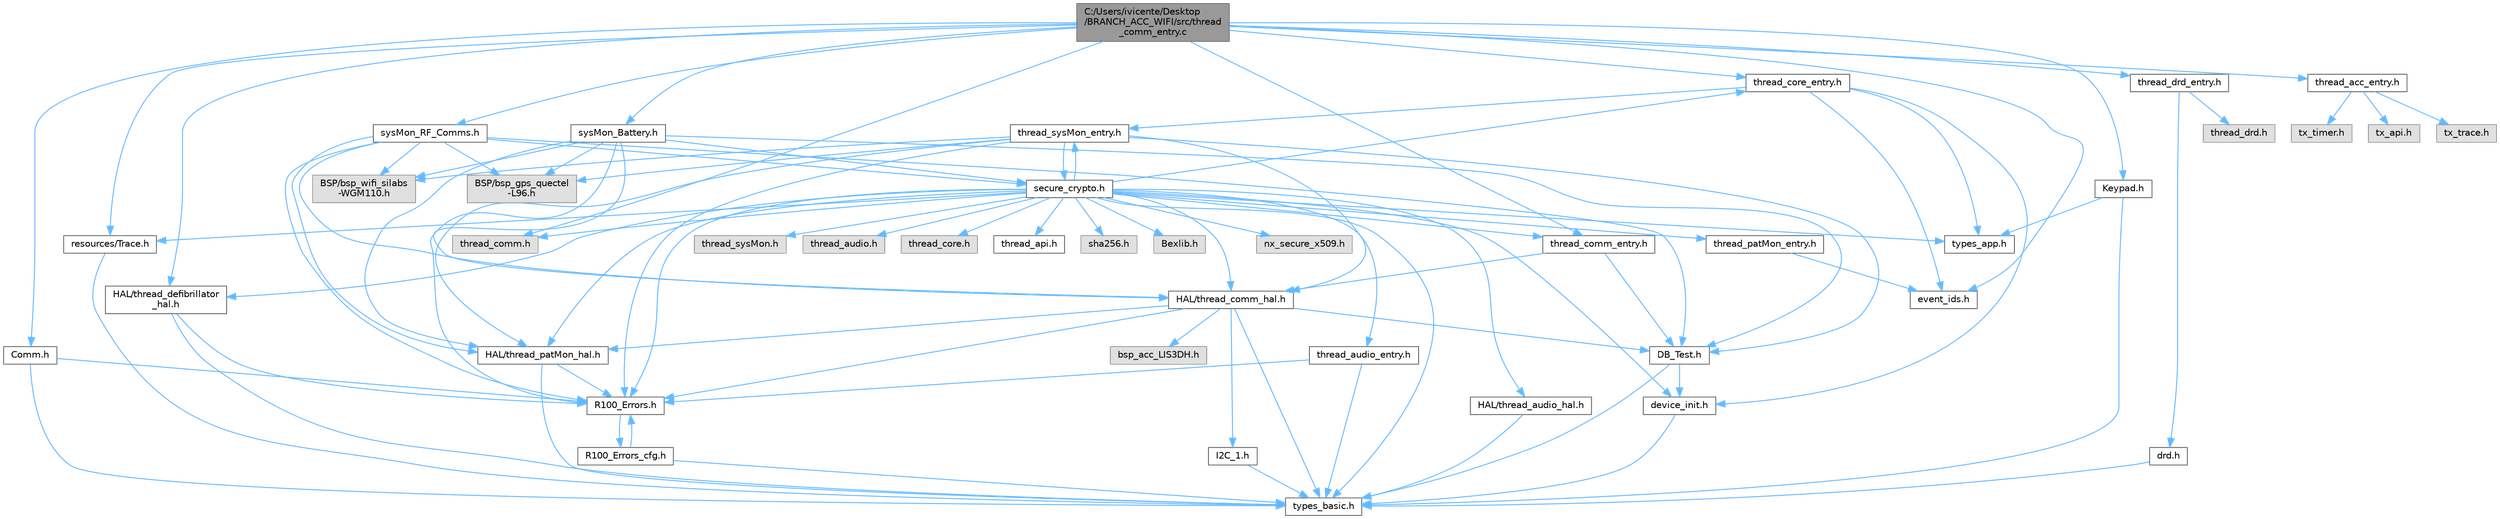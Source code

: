 digraph "C:/Users/ivicente/Desktop/BRANCH_ACC_WIFI/src/thread_comm_entry.c"
{
 // LATEX_PDF_SIZE
  bgcolor="transparent";
  edge [fontname=Helvetica,fontsize=10,labelfontname=Helvetica,labelfontsize=10];
  node [fontname=Helvetica,fontsize=10,shape=box,height=0.2,width=0.4];
  Node1 [id="Node000001",label="C:/Users/ivicente/Desktop\l/BRANCH_ACC_WIFI/src/thread\l_comm_entry.c",height=0.2,width=0.4,color="gray40", fillcolor="grey60", style="filled", fontcolor="black",tooltip="Comm Thread."];
  Node1 -> Node2 [id="edge94_Node000001_Node000002",color="steelblue1",style="solid",tooltip=" "];
  Node2 [id="Node000002",label="thread_comm.h",height=0.2,width=0.4,color="grey60", fillcolor="#E0E0E0", style="filled",tooltip=" "];
  Node1 -> Node3 [id="edge95_Node000001_Node000003",color="steelblue1",style="solid",tooltip=" "];
  Node3 [id="Node000003",label="HAL/thread_defibrillator\l_hal.h",height=0.2,width=0.4,color="grey40", fillcolor="white", style="filled",URL="$a00203.html",tooltip="Header with functions related to the defibrillator BSP service."];
  Node3 -> Node4 [id="edge96_Node000003_Node000004",color="steelblue1",style="solid",tooltip=" "];
  Node4 [id="Node000004",label="types_basic.h",height=0.2,width=0.4,color="grey40", fillcolor="white", style="filled",URL="$a00137.html",tooltip="Basic Types' definition."];
  Node3 -> Node5 [id="edge97_Node000003_Node000005",color="steelblue1",style="solid",tooltip=" "];
  Node5 [id="Node000005",label="R100_Errors.h",height=0.2,width=0.4,color="grey40", fillcolor="white", style="filled",URL="$a00038.html",tooltip=" "];
  Node5 -> Node6 [id="edge98_Node000005_Node000006",color="steelblue1",style="solid",tooltip=" "];
  Node6 [id="Node000006",label="R100_Errors_cfg.h",height=0.2,width=0.4,color="grey40", fillcolor="white", style="filled",URL="$a00044.html",tooltip=" "];
  Node6 -> Node5 [id="edge99_Node000006_Node000005",color="steelblue1",style="solid",tooltip=" "];
  Node6 -> Node4 [id="edge100_Node000006_Node000004",color="steelblue1",style="solid",tooltip=" "];
  Node1 -> Node7 [id="edge101_Node000001_Node000007",color="steelblue1",style="solid",tooltip=" "];
  Node7 [id="Node000007",label="thread_core_entry.h",height=0.2,width=0.4,color="grey40", fillcolor="white", style="filled",URL="$a00089.html",tooltip="Header with functions related to the core service."];
  Node7 -> Node8 [id="edge102_Node000007_Node000008",color="steelblue1",style="solid",tooltip=" "];
  Node8 [id="Node000008",label="device_init.h",height=0.2,width=0.4,color="grey40", fillcolor="white", style="filled",URL="$a00017.html",tooltip=" "];
  Node8 -> Node4 [id="edge103_Node000008_Node000004",color="steelblue1",style="solid",tooltip=" "];
  Node7 -> Node9 [id="edge104_Node000007_Node000009",color="steelblue1",style="solid",tooltip=" "];
  Node9 [id="Node000009",label="types_app.h",height=0.2,width=0.4,color="grey40", fillcolor="white", style="filled",URL="$a00134.html",tooltip="Common Types' definition."];
  Node7 -> Node10 [id="edge105_Node000007_Node000010",color="steelblue1",style="solid",tooltip=" "];
  Node10 [id="Node000010",label="event_ids.h",height=0.2,width=0.4,color="grey40", fillcolor="white", style="filled",URL="$a00020.html",tooltip="Event identifiers header file."];
  Node7 -> Node11 [id="edge106_Node000007_Node000011",color="steelblue1",style="solid",tooltip=" "];
  Node11 [id="Node000011",label="thread_sysMon_entry.h",height=0.2,width=0.4,color="grey40", fillcolor="white", style="filled",URL="$a00131.html",tooltip="Header with functions related to the system monitor service."];
  Node11 -> Node5 [id="edge107_Node000011_Node000005",color="steelblue1",style="solid",tooltip=" "];
  Node11 -> Node12 [id="edge108_Node000011_Node000012",color="steelblue1",style="solid",tooltip=" "];
  Node12 [id="Node000012",label="HAL/thread_patMon_hal.h",height=0.2,width=0.4,color="grey40", fillcolor="white", style="filled",URL="$a00221.html",tooltip="Header with functions related to the patMon BSP service."];
  Node12 -> Node4 [id="edge109_Node000012_Node000004",color="steelblue1",style="solid",tooltip=" "];
  Node12 -> Node5 [id="edge110_Node000012_Node000005",color="steelblue1",style="solid",tooltip=" "];
  Node11 -> Node13 [id="edge111_Node000011_Node000013",color="steelblue1",style="solid",tooltip=" "];
  Node13 [id="Node000013",label="HAL/thread_comm_hal.h",height=0.2,width=0.4,color="grey40", fillcolor="white", style="filled",URL="$a00191.html",tooltip="Header with functions related to the HAL Comm."];
  Node13 -> Node5 [id="edge112_Node000013_Node000005",color="steelblue1",style="solid",tooltip=" "];
  Node13 -> Node4 [id="edge113_Node000013_Node000004",color="steelblue1",style="solid",tooltip=" "];
  Node13 -> Node12 [id="edge114_Node000013_Node000012",color="steelblue1",style="solid",tooltip=" "];
  Node13 -> Node14 [id="edge115_Node000013_Node000014",color="steelblue1",style="solid",tooltip=" "];
  Node14 [id="Node000014",label="DB_Test.h",height=0.2,width=0.4,color="grey40", fillcolor="white", style="filled",URL="$a00011.html",tooltip="Test File header file."];
  Node14 -> Node8 [id="edge116_Node000014_Node000008",color="steelblue1",style="solid",tooltip=" "];
  Node14 -> Node4 [id="edge117_Node000014_Node000004",color="steelblue1",style="solid",tooltip=" "];
  Node13 -> Node15 [id="edge118_Node000013_Node000015",color="steelblue1",style="solid",tooltip=" "];
  Node15 [id="Node000015",label="I2C_1.h",height=0.2,width=0.4,color="grey40", fillcolor="white", style="filled",URL="$a00161.html",tooltip="Header with functions related to the I2C-1."];
  Node15 -> Node4 [id="edge119_Node000015_Node000004",color="steelblue1",style="solid",tooltip=" "];
  Node13 -> Node16 [id="edge120_Node000013_Node000016",color="steelblue1",style="solid",tooltip=" "];
  Node16 [id="Node000016",label="bsp_acc_LIS3DH.h",height=0.2,width=0.4,color="grey60", fillcolor="#E0E0E0", style="filled",tooltip=" "];
  Node11 -> Node14 [id="edge121_Node000011_Node000014",color="steelblue1",style="solid",tooltip=" "];
  Node11 -> Node17 [id="edge122_Node000011_Node000017",color="steelblue1",style="solid",tooltip=" "];
  Node17 [id="Node000017",label="secure_crypto.h",height=0.2,width=0.4,color="grey40", fillcolor="white", style="filled",URL="$a00050.html",tooltip="NetX secure for check certificates."];
  Node17 -> Node18 [id="edge123_Node000017_Node000018",color="steelblue1",style="solid",tooltip=" "];
  Node18 [id="Node000018",label="nx_secure_x509.h",height=0.2,width=0.4,color="grey60", fillcolor="#E0E0E0", style="filled",tooltip=" "];
  Node17 -> Node13 [id="edge124_Node000017_Node000013",color="steelblue1",style="solid",tooltip=" "];
  Node17 -> Node8 [id="edge125_Node000017_Node000008",color="steelblue1",style="solid",tooltip=" "];
  Node17 -> Node19 [id="edge126_Node000017_Node000019",color="steelblue1",style="solid",tooltip=" "];
  Node19 [id="Node000019",label="resources/Trace.h",height=0.2,width=0.4,color="grey40", fillcolor="white", style="filled",URL="$a00251.html",tooltip=" "];
  Node19 -> Node4 [id="edge127_Node000019_Node000004",color="steelblue1",style="solid",tooltip=" "];
  Node17 -> Node5 [id="edge128_Node000017_Node000005",color="steelblue1",style="solid",tooltip=" "];
  Node17 -> Node4 [id="edge129_Node000017_Node000004",color="steelblue1",style="solid",tooltip=" "];
  Node17 -> Node9 [id="edge130_Node000017_Node000009",color="steelblue1",style="solid",tooltip=" "];
  Node17 -> Node3 [id="edge131_Node000017_Node000003",color="steelblue1",style="solid",tooltip=" "];
  Node17 -> Node12 [id="edge132_Node000017_Node000012",color="steelblue1",style="solid",tooltip=" "];
  Node17 -> Node20 [id="edge133_Node000017_Node000020",color="steelblue1",style="solid",tooltip=" "];
  Node20 [id="Node000020",label="HAL/thread_audio_hal.h",height=0.2,width=0.4,color="grey40", fillcolor="white", style="filled",URL="$a00185.html",tooltip="Header with functions related to the audio BSP service."];
  Node20 -> Node4 [id="edge134_Node000020_Node000004",color="steelblue1",style="solid",tooltip=" "];
  Node17 -> Node21 [id="edge135_Node000017_Node000021",color="steelblue1",style="solid",tooltip=" "];
  Node21 [id="Node000021",label="thread_comm_entry.h",height=0.2,width=0.4,color="grey40", fillcolor="white", style="filled",URL="$a00083.html",tooltip="Header for Comm Thread entry."];
  Node21 -> Node13 [id="edge136_Node000021_Node000013",color="steelblue1",style="solid",tooltip=" "];
  Node21 -> Node14 [id="edge137_Node000021_Node000014",color="steelblue1",style="solid",tooltip=" "];
  Node17 -> Node22 [id="edge138_Node000017_Node000022",color="steelblue1",style="solid",tooltip=" "];
  Node22 [id="Node000022",label="thread_patMon_entry.h",height=0.2,width=0.4,color="grey40", fillcolor="white", style="filled",URL="$a00119.html",tooltip=" "];
  Node22 -> Node10 [id="edge139_Node000022_Node000010",color="steelblue1",style="solid",tooltip=" "];
  Node17 -> Node11 [id="edge140_Node000017_Node000011",color="steelblue1",style="solid",tooltip=" "];
  Node17 -> Node23 [id="edge141_Node000017_Node000023",color="steelblue1",style="solid",tooltip=" "];
  Node23 [id="Node000023",label="thread_sysMon.h",height=0.2,width=0.4,color="grey60", fillcolor="#E0E0E0", style="filled",tooltip=" "];
  Node17 -> Node24 [id="edge142_Node000017_Node000024",color="steelblue1",style="solid",tooltip=" "];
  Node24 [id="Node000024",label="thread_audio_entry.h",height=0.2,width=0.4,color="grey40", fillcolor="white", style="filled",URL="$a00077.html",tooltip="Header with functions related to the audio service."];
  Node24 -> Node5 [id="edge143_Node000024_Node000005",color="steelblue1",style="solid",tooltip=" "];
  Node24 -> Node4 [id="edge144_Node000024_Node000004",color="steelblue1",style="solid",tooltip=" "];
  Node17 -> Node25 [id="edge145_Node000017_Node000025",color="steelblue1",style="solid",tooltip=" "];
  Node25 [id="Node000025",label="thread_audio.h",height=0.2,width=0.4,color="grey60", fillcolor="#E0E0E0", style="filled",tooltip=" "];
  Node17 -> Node7 [id="edge146_Node000017_Node000007",color="steelblue1",style="solid",tooltip=" "];
  Node17 -> Node26 [id="edge147_Node000017_Node000026",color="steelblue1",style="solid",tooltip=" "];
  Node26 [id="Node000026",label="thread_core.h",height=0.2,width=0.4,color="grey60", fillcolor="#E0E0E0", style="filled",tooltip=" "];
  Node17 -> Node2 [id="edge148_Node000017_Node000002",color="steelblue1",style="solid",tooltip=" "];
  Node17 -> Node27 [id="edge149_Node000017_Node000027",color="steelblue1",style="solid",tooltip=" "];
  Node27 [id="Node000027",label="thread_api.h",height=0.2,width=0.4,color="grey40", fillcolor="white", style="filled",URL="$a00071.html",tooltip="Header with functions related to thread APIs."];
  Node17 -> Node28 [id="edge150_Node000017_Node000028",color="steelblue1",style="solid",tooltip=" "];
  Node28 [id="Node000028",label="sha256.h",height=0.2,width=0.4,color="grey60", fillcolor="#E0E0E0", style="filled",tooltip=" "];
  Node17 -> Node29 [id="edge151_Node000017_Node000029",color="steelblue1",style="solid",tooltip=" "];
  Node29 [id="Node000029",label="Bexlib.h",height=0.2,width=0.4,color="grey60", fillcolor="#E0E0E0", style="filled",tooltip=" "];
  Node11 -> Node30 [id="edge152_Node000011_Node000030",color="steelblue1",style="solid",tooltip=" "];
  Node30 [id="Node000030",label="BSP/bsp_wifi_silabs\l-WGM110.h",height=0.2,width=0.4,color="grey60", fillcolor="#E0E0E0", style="filled",tooltip=" "];
  Node11 -> Node31 [id="edge153_Node000011_Node000031",color="steelblue1",style="solid",tooltip=" "];
  Node31 [id="Node000031",label="BSP/bsp_gps_quectel\l-L96.h",height=0.2,width=0.4,color="grey60", fillcolor="#E0E0E0", style="filled",tooltip=" "];
  Node1 -> Node21 [id="edge154_Node000001_Node000021",color="steelblue1",style="solid",tooltip=" "];
  Node1 -> Node32 [id="edge155_Node000001_Node000032",color="steelblue1",style="solid",tooltip=" "];
  Node32 [id="Node000032",label="thread_drd_entry.h",height=0.2,width=0.4,color="grey40", fillcolor="white", style="filled",URL="$a00101.html",tooltip=" "];
  Node32 -> Node33 [id="edge156_Node000032_Node000033",color="steelblue1",style="solid",tooltip=" "];
  Node33 [id="Node000033",label="drd.h",height=0.2,width=0.4,color="grey40", fillcolor="white", style="filled",URL="$a00140.html",tooltip="Basic Types Definition."];
  Node33 -> Node4 [id="edge157_Node000033_Node000004",color="steelblue1",style="solid",tooltip=" "];
  Node32 -> Node34 [id="edge158_Node000032_Node000034",color="steelblue1",style="solid",tooltip=" "];
  Node34 [id="Node000034",label="thread_drd.h",height=0.2,width=0.4,color="grey60", fillcolor="#E0E0E0", style="filled",tooltip=" "];
  Node1 -> Node35 [id="edge159_Node000001_Node000035",color="steelblue1",style="solid",tooltip=" "];
  Node35 [id="Node000035",label="thread_acc_entry.h",height=0.2,width=0.4,color="grey40", fillcolor="white", style="filled",URL="$a00068.html",tooltip=" "];
  Node35 -> Node36 [id="edge160_Node000035_Node000036",color="steelblue1",style="solid",tooltip=" "];
  Node36 [id="Node000036",label="tx_api.h",height=0.2,width=0.4,color="grey60", fillcolor="#E0E0E0", style="filled",tooltip=" "];
  Node35 -> Node37 [id="edge161_Node000035_Node000037",color="steelblue1",style="solid",tooltip=" "];
  Node37 [id="Node000037",label="tx_trace.h",height=0.2,width=0.4,color="grey60", fillcolor="#E0E0E0", style="filled",tooltip=" "];
  Node35 -> Node38 [id="edge162_Node000035_Node000038",color="steelblue1",style="solid",tooltip=" "];
  Node38 [id="Node000038",label="tx_timer.h",height=0.2,width=0.4,color="grey60", fillcolor="#E0E0E0", style="filled",tooltip=" "];
  Node1 -> Node39 [id="edge163_Node000001_Node000039",color="steelblue1",style="solid",tooltip=" "];
  Node39 [id="Node000039",label="sysMon_Battery.h",height=0.2,width=0.4,color="grey40", fillcolor="white", style="filled",URL="$a00056.html",tooltip="Header with functions related to the battery services."];
  Node39 -> Node5 [id="edge164_Node000039_Node000005",color="steelblue1",style="solid",tooltip=" "];
  Node39 -> Node12 [id="edge165_Node000039_Node000012",color="steelblue1",style="solid",tooltip=" "];
  Node39 -> Node13 [id="edge166_Node000039_Node000013",color="steelblue1",style="solid",tooltip=" "];
  Node39 -> Node14 [id="edge167_Node000039_Node000014",color="steelblue1",style="solid",tooltip=" "];
  Node39 -> Node17 [id="edge168_Node000039_Node000017",color="steelblue1",style="solid",tooltip=" "];
  Node39 -> Node30 [id="edge169_Node000039_Node000030",color="steelblue1",style="solid",tooltip=" "];
  Node39 -> Node31 [id="edge170_Node000039_Node000031",color="steelblue1",style="solid",tooltip=" "];
  Node1 -> Node40 [id="edge171_Node000001_Node000040",color="steelblue1",style="solid",tooltip=" "];
  Node40 [id="Node000040",label="Comm.h",height=0.2,width=0.4,color="grey40", fillcolor="white", style="filled",URL="$a00239.html",tooltip=" "];
  Node40 -> Node4 [id="edge172_Node000040_Node000004",color="steelblue1",style="solid",tooltip=" "];
  Node40 -> Node5 [id="edge173_Node000040_Node000005",color="steelblue1",style="solid",tooltip=" "];
  Node1 -> Node41 [id="edge174_Node000001_Node000041",color="steelblue1",style="solid",tooltip=" "];
  Node41 [id="Node000041",label="Keypad.h",height=0.2,width=0.4,color="grey40", fillcolor="white", style="filled",URL="$a00245.html",tooltip="Header with functions related to the keyboard and LEDs manage."];
  Node41 -> Node4 [id="edge175_Node000041_Node000004",color="steelblue1",style="solid",tooltip=" "];
  Node41 -> Node9 [id="edge176_Node000041_Node000009",color="steelblue1",style="solid",tooltip=" "];
  Node1 -> Node10 [id="edge177_Node000001_Node000010",color="steelblue1",style="solid",tooltip=" "];
  Node1 -> Node19 [id="edge178_Node000001_Node000019",color="steelblue1",style="solid",tooltip=" "];
  Node1 -> Node42 [id="edge179_Node000001_Node000042",color="steelblue1",style="solid",tooltip=" "];
  Node42 [id="Node000042",label="sysMon_RF_Comms.h",height=0.2,width=0.4,color="grey40", fillcolor="white", style="filled",URL="$a00062.html",tooltip="Header with functions related to the RF comms services."];
  Node42 -> Node5 [id="edge180_Node000042_Node000005",color="steelblue1",style="solid",tooltip=" "];
  Node42 -> Node12 [id="edge181_Node000042_Node000012",color="steelblue1",style="solid",tooltip=" "];
  Node42 -> Node13 [id="edge182_Node000042_Node000013",color="steelblue1",style="solid",tooltip=" "];
  Node42 -> Node14 [id="edge183_Node000042_Node000014",color="steelblue1",style="solid",tooltip=" "];
  Node42 -> Node17 [id="edge184_Node000042_Node000017",color="steelblue1",style="solid",tooltip=" "];
  Node42 -> Node30 [id="edge185_Node000042_Node000030",color="steelblue1",style="solid",tooltip=" "];
  Node42 -> Node31 [id="edge186_Node000042_Node000031",color="steelblue1",style="solid",tooltip=" "];
}
